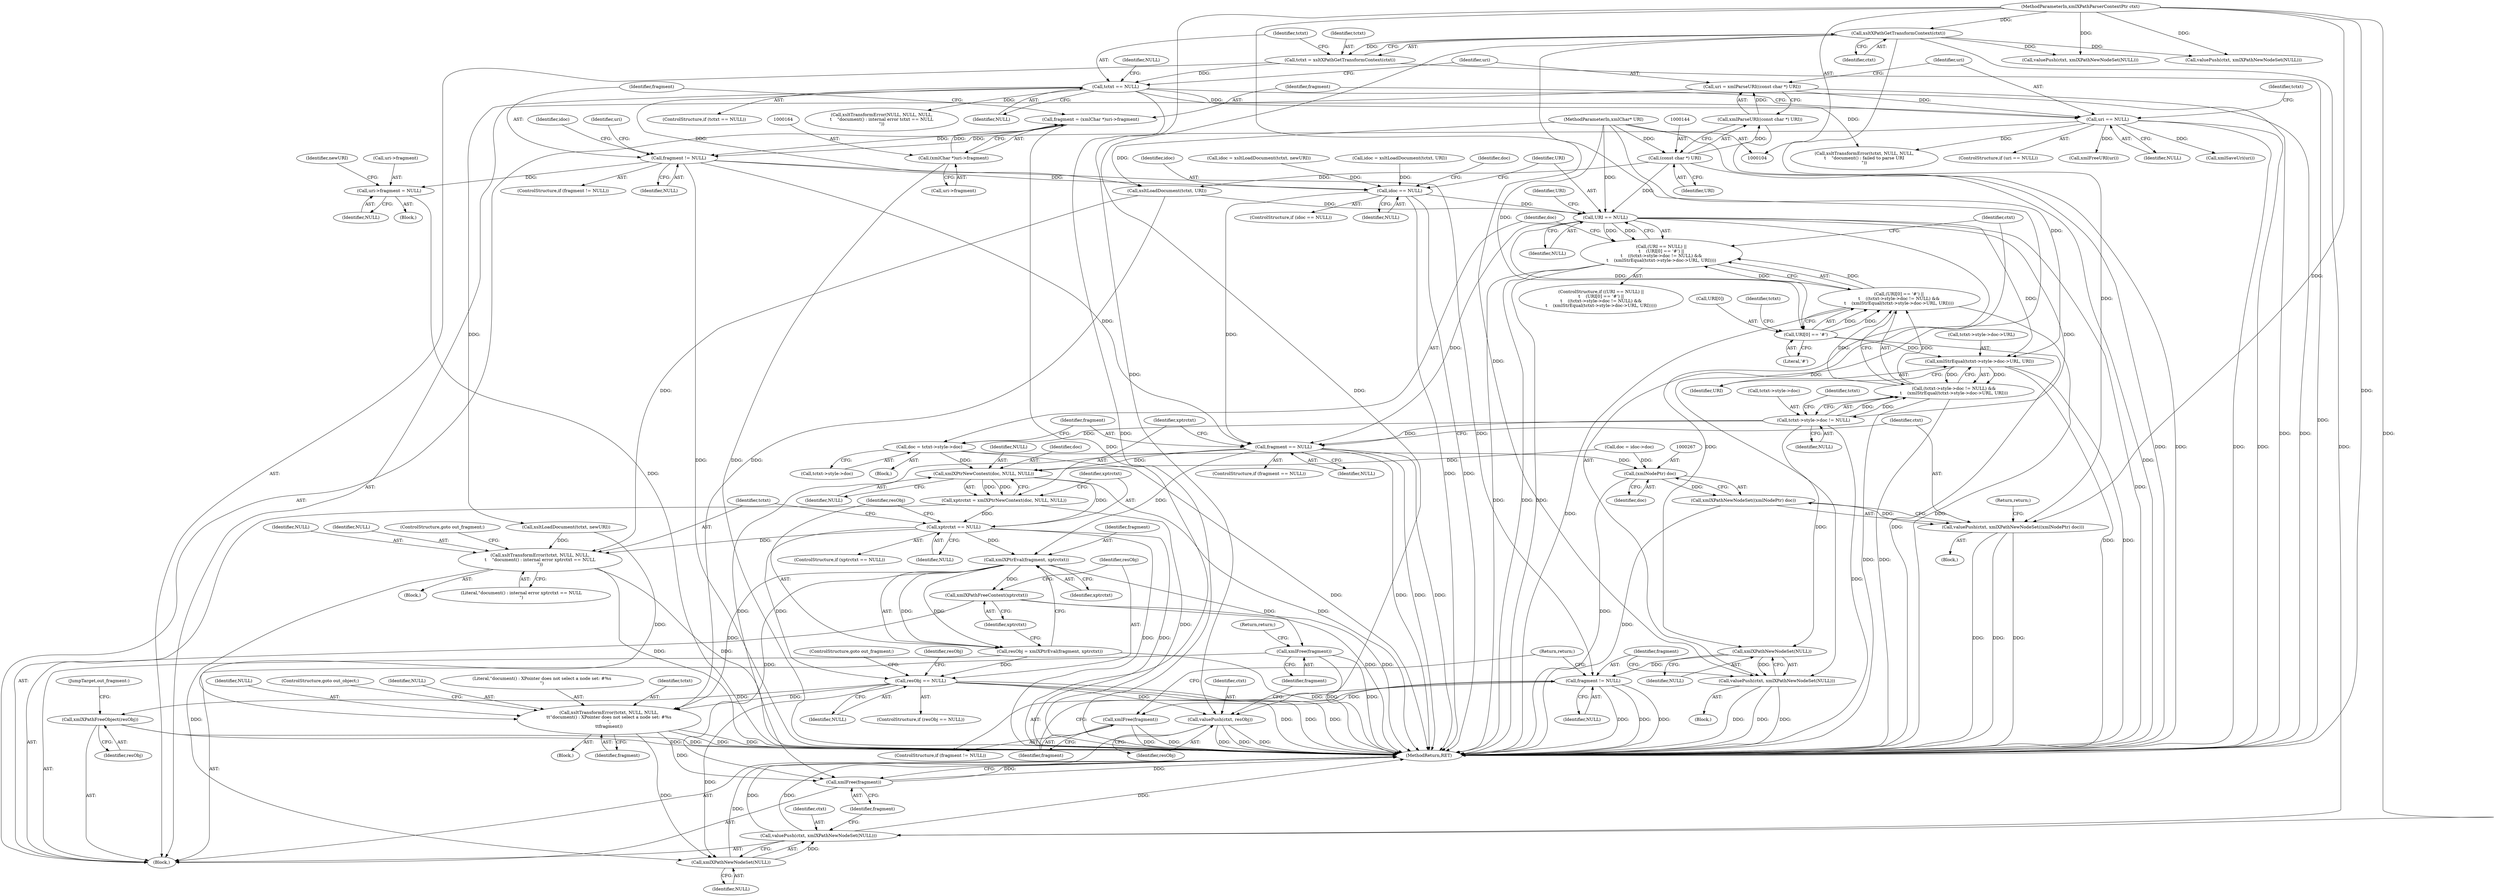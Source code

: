 digraph "0_Chrome_96dbafe288dbe2f0cc45fa3c39daf6d0c37acbab_14@pointer" {
"1000169" [label="(Call,fragment != NULL)"];
"1000161" [label="(Call,fragment = (xmlChar *)uri->fragment)"];
"1000163" [label="(Call,(xmlChar *)uri->fragment)"];
"1000147" [label="(Call,uri == NULL)"];
"1000140" [label="(Call,uri = xmlParseURI((const char *) URI))"];
"1000142" [label="(Call,xmlParseURI((const char *) URI))"];
"1000143" [label="(Call,(const char *) URI)"];
"1000106" [label="(MethodParameterIn,xmlChar* URI)"];
"1000126" [label="(Call,tctxt == NULL)"];
"1000121" [label="(Call,tctxt = xsltXPathGetTransformContext(ctxt))"];
"1000123" [label="(Call,xsltXPathGetTransformContext(ctxt))"];
"1000105" [label="(MethodParameterIn,xmlXPathParserContextPtr ctxt)"];
"1000174" [label="(Call,uri->fragment = NULL)"];
"1000199" [label="(Call,idoc == NULL)"];
"1000205" [label="(Call,URI == NULL)"];
"1000204" [label="(Call,(URI == NULL) ||\n\t    (URI[0] == '#') ||\n\t    ((tctxt->style->doc != NULL) &&\n\t    (xmlStrEqual(tctxt->style->doc->URL, URI))))"];
"1000209" [label="(Call,URI[0] == '#')"];
"1000208" [label="(Call,(URI[0] == '#') ||\n\t    ((tctxt->style->doc != NULL) &&\n\t    (xmlStrEqual(tctxt->style->doc->URL, URI))))"];
"1000222" [label="(Call,xmlStrEqual(tctxt->style->doc->URL, URI))"];
"1000214" [label="(Call,(tctxt->style->doc != NULL) &&\n\t    (xmlStrEqual(tctxt->style->doc->URL, URI)))"];
"1000215" [label="(Call,tctxt->style->doc != NULL)"];
"1000232" [label="(Call,doc = tctxt->style->doc)"];
"1000266" [label="(Call,(xmlNodePtr) doc)"];
"1000265" [label="(Call,xmlXPathNewNodeSet((xmlNodePtr) doc))"];
"1000263" [label="(Call,valuePush(ctxt, xmlXPathNewNodeSet((xmlNodePtr) doc)))"];
"1000272" [label="(Call,xmlXPtrNewContext(doc, NULL, NULL))"];
"1000270" [label="(Call,xptrctxt = xmlXPtrNewContext(doc, NULL, NULL))"];
"1000277" [label="(Call,xptrctxt == NULL)"];
"1000281" [label="(Call,xsltTransformError(tctxt, NULL, NULL,\n\t    \"document() : internal error xptrctxt == NULL\n\"))"];
"1000334" [label="(Call,xmlXPathNewNodeSet(NULL))"];
"1000332" [label="(Call,valuePush(ctxt, xmlXPathNewNodeSet(NULL)))"];
"1000289" [label="(Call,xmlXPtrEval(fragment, xptrctxt))"];
"1000287" [label="(Call,resObj = xmlXPtrEval(fragment, xptrctxt))"];
"1000295" [label="(Call,resObj == NULL)"];
"1000315" [label="(Call,xsltTransformError(tctxt, NULL, NULL,\n\t\t\"document() : XPointer does not select a node set: #%s\n\",\n\t\tfragment))"];
"1000336" [label="(Call,xmlFree(fragment))"];
"1000322" [label="(Call,valuePush(ctxt, resObj))"];
"1000329" [label="(Call,xmlXPathFreeObject(resObj))"];
"1000292" [label="(Call,xmlXPathFreeContext(xptrctxt))"];
"1000325" [label="(Call,xmlFree(fragment))"];
"1000243" [label="(Call,xmlXPathNewNodeSet(NULL))"];
"1000241" [label="(Call,valuePush(ctxt, xmlXPathNewNodeSet(NULL)))"];
"1000246" [label="(Call,fragment != NULL)"];
"1000249" [label="(Call,xmlFree(fragment))"];
"1000259" [label="(Call,fragment == NULL)"];
"1000147" [label="(Call,uri == NULL)"];
"1000203" [label="(ControlStructure,if ((URI == NULL) ||\n\t    (URI[0] == '#') ||\n\t    ((tctxt->style->doc != NULL) &&\n\t    (xmlStrEqual(tctxt->style->doc->URL, URI)))))"];
"1000246" [label="(Call,fragment != NULL)"];
"1000248" [label="(Identifier,NULL)"];
"1000142" [label="(Call,xmlParseURI((const char *) URI))"];
"1000232" [label="(Call,doc = tctxt->style->doc)"];
"1000292" [label="(Call,xmlXPathFreeContext(xptrctxt))"];
"1000296" [label="(Identifier,resObj)"];
"1000332" [label="(Call,valuePush(ctxt, xmlXPathNewNodeSet(NULL)))"];
"1000127" [label="(Identifier,tctxt)"];
"1000298" [label="(ControlStructure,goto out_fragment;)"];
"1000334" [label="(Call,xmlXPathNewNodeSet(NULL))"];
"1000331" [label="(JumpTarget,out_fragment:)"];
"1000145" [label="(Identifier,URI)"];
"1000262" [label="(Block,)"];
"1000126" [label="(Call,tctxt == NULL)"];
"1000192" [label="(Identifier,idoc)"];
"1000204" [label="(Call,(URI == NULL) ||\n\t    (URI[0] == '#') ||\n\t    ((tctxt->style->doc != NULL) &&\n\t    (xmlStrEqual(tctxt->style->doc->URL, URI))))"];
"1000213" [label="(Literal,'#')"];
"1000131" [label="(Identifier,NULL)"];
"1000243" [label="(Call,xmlXPathNewNodeSet(NULL))"];
"1000215" [label="(Call,tctxt->style->doc != NULL)"];
"1000280" [label="(Block,)"];
"1000282" [label="(Identifier,tctxt)"];
"1000245" [label="(ControlStructure,if (fragment != NULL))"];
"1000263" [label="(Call,valuePush(ctxt, xmlXPathNewNodeSet((xmlNodePtr) doc)))"];
"1000163" [label="(Call,(xmlChar *)uri->fragment)"];
"1000170" [label="(Identifier,fragment)"];
"1000271" [label="(Identifier,xptrctxt)"];
"1000122" [label="(Identifier,tctxt)"];
"1000140" [label="(Call,uri = xmlParseURI((const char *) URI))"];
"1000156" [label="(Call,valuePush(ctxt, xmlXPathNewNodeSet(NULL)))"];
"1000269" [label="(Return,return;)"];
"1000276" [label="(ControlStructure,if (xptrctxt == NULL))"];
"1000268" [label="(Identifier,doc)"];
"1000141" [label="(Identifier,uri)"];
"1000295" [label="(Call,resObj == NULL)"];
"1000326" [label="(Identifier,fragment)"];
"1000196" [label="(Call,xmlFreeURI(uri))"];
"1000183" [label="(Call,idoc = xsltLoadDocument(tctxt, newURI))"];
"1000284" [label="(Identifier,NULL)"];
"1000335" [label="(Identifier,NULL)"];
"1000176" [label="(Identifier,uri)"];
"1000223" [label="(Call,tctxt->style->doc->URL)"];
"1000206" [label="(Identifier,URI)"];
"1000291" [label="(Identifier,xptrctxt)"];
"1000207" [label="(Identifier,NULL)"];
"1000180" [label="(Identifier,newURI)"];
"1000149" [label="(Identifier,NULL)"];
"1000277" [label="(Call,xptrctxt == NULL)"];
"1000260" [label="(Identifier,fragment)"];
"1000287" [label="(Call,resObj = xmlXPtrEval(fragment, xptrctxt))"];
"1000244" [label="(Identifier,NULL)"];
"1000125" [label="(ControlStructure,if (tctxt == NULL))"];
"1000251" [label="(Return,return;)"];
"1000221" [label="(Identifier,NULL)"];
"1000279" [label="(Identifier,NULL)"];
"1000135" [label="(Call,valuePush(ctxt, xmlXPathNewNodeSet(NULL)))"];
"1000199" [label="(Call,idoc == NULL)"];
"1000273" [label="(Identifier,doc)"];
"1000336" [label="(Call,xmlFree(fragment))"];
"1000230" [label="(Identifier,URI)"];
"1000124" [label="(Identifier,ctxt)"];
"1000249" [label="(Call,xmlFree(fragment))"];
"1000303" [label="(Block,)"];
"1000289" [label="(Call,xmlXPtrEval(fragment, xptrctxt))"];
"1000320" [label="(Identifier,fragment)"];
"1000181" [label="(Call,xmlSaveUri(uri))"];
"1000226" [label="(Identifier,tctxt)"];
"1000290" [label="(Identifier,fragment)"];
"1000286" [label="(ControlStructure,goto out_fragment;)"];
"1000174" [label="(Call,uri->fragment = NULL)"];
"1000218" [label="(Identifier,tctxt)"];
"1000270" [label="(Call,xptrctxt = xmlXPtrNewContext(doc, NULL, NULL))"];
"1000191" [label="(Call,idoc = xsltLoadDocument(tctxt, URI))"];
"1000210" [label="(Call,URI[0])"];
"1000123" [label="(Call,xsltXPathGetTransformContext(ctxt))"];
"1000105" [label="(MethodParameterIn,xmlXPathParserContextPtr ctxt)"];
"1000316" [label="(Identifier,tctxt)"];
"1000151" [label="(Call,xsltTransformError(tctxt, NULL, NULL,\n\t    \"document() : failed to parse URI\n\"))"];
"1000175" [label="(Call,uri->fragment)"];
"1000148" [label="(Identifier,uri)"];
"1000250" [label="(Identifier,fragment)"];
"1000297" [label="(Identifier,NULL)"];
"1000285" [label="(Literal,\"document() : internal error xptrctxt == NULL\n\")"];
"1000222" [label="(Call,xmlStrEqual(tctxt->style->doc->URL, URI))"];
"1000198" [label="(ControlStructure,if (idoc == NULL))"];
"1000301" [label="(Identifier,resObj)"];
"1000315" [label="(Call,xsltTransformError(tctxt, NULL, NULL,\n\t\t\"document() : XPointer does not select a node set: #%s\n\",\n\t\tfragment))"];
"1000231" [label="(Block,)"];
"1000165" [label="(Call,uri->fragment)"];
"1000146" [label="(ControlStructure,if (uri == NULL))"];
"1000208" [label="(Call,(URI[0] == '#') ||\n\t    ((tctxt->style->doc != NULL) &&\n\t    (xmlStrEqual(tctxt->style->doc->URL, URI))))"];
"1000254" [label="(Identifier,doc)"];
"1000234" [label="(Call,tctxt->style->doc)"];
"1000333" [label="(Identifier,ctxt)"];
"1000211" [label="(Identifier,URI)"];
"1000209" [label="(Call,URI[0] == '#')"];
"1000259" [label="(Call,fragment == NULL)"];
"1000317" [label="(Identifier,NULL)"];
"1000321" [label="(ControlStructure,goto out_object;)"];
"1000121" [label="(Call,tctxt = xsltXPathGetTransformContext(ctxt))"];
"1000330" [label="(Identifier,resObj)"];
"1000152" [label="(Identifier,tctxt)"];
"1000275" [label="(Identifier,NULL)"];
"1000329" [label="(Call,xmlXPathFreeObject(resObj))"];
"1000169" [label="(Call,fragment != NULL)"];
"1000193" [label="(Call,xsltLoadDocument(tctxt, URI))"];
"1000283" [label="(Identifier,NULL)"];
"1000264" [label="(Identifier,ctxt)"];
"1000327" [label="(Return,return;)"];
"1000205" [label="(Call,URI == NULL)"];
"1000178" [label="(Identifier,NULL)"];
"1000258" [label="(ControlStructure,if (fragment == NULL))"];
"1000278" [label="(Identifier,xptrctxt)"];
"1000216" [label="(Call,tctxt->style->doc)"];
"1000233" [label="(Identifier,doc)"];
"1000130" [label="(Call,xsltTransformError(NULL, NULL, NULL,\n\t    \"document() : internal error tctxt == NULL\n\"))"];
"1000318" [label="(Identifier,NULL)"];
"1000319" [label="(Literal,\"document() : XPointer does not select a node set: #%s\n\")"];
"1000161" [label="(Call,fragment = (xmlChar *)uri->fragment)"];
"1000240" [label="(Block,)"];
"1000324" [label="(Identifier,resObj)"];
"1000323" [label="(Identifier,ctxt)"];
"1000162" [label="(Identifier,fragment)"];
"1000143" [label="(Call,(const char *) URI)"];
"1000325" [label="(Call,xmlFree(fragment))"];
"1000185" [label="(Call,xsltLoadDocument(tctxt, newURI))"];
"1000172" [label="(Block,)"];
"1000322" [label="(Call,valuePush(ctxt, resObj))"];
"1000242" [label="(Identifier,ctxt)"];
"1000201" [label="(Identifier,NULL)"];
"1000338" [label="(MethodReturn,RET)"];
"1000106" [label="(MethodParameterIn,xmlChar* URI)"];
"1000200" [label="(Identifier,idoc)"];
"1000265" [label="(Call,xmlXPathNewNodeSet((xmlNodePtr) doc))"];
"1000241" [label="(Call,valuePush(ctxt, xmlXPathNewNodeSet(NULL)))"];
"1000274" [label="(Identifier,NULL)"];
"1000337" [label="(Identifier,fragment)"];
"1000294" [label="(ControlStructure,if (resObj == NULL))"];
"1000293" [label="(Identifier,xptrctxt)"];
"1000288" [label="(Identifier,resObj)"];
"1000107" [label="(Block,)"];
"1000128" [label="(Identifier,NULL)"];
"1000253" [label="(Call,doc = idoc->doc)"];
"1000168" [label="(ControlStructure,if (fragment != NULL))"];
"1000261" [label="(Identifier,NULL)"];
"1000272" [label="(Call,xmlXPtrNewContext(doc, NULL, NULL))"];
"1000266" [label="(Call,(xmlNodePtr) doc)"];
"1000247" [label="(Identifier,fragment)"];
"1000214" [label="(Call,(tctxt->style->doc != NULL) &&\n\t    (xmlStrEqual(tctxt->style->doc->URL, URI)))"];
"1000171" [label="(Identifier,NULL)"];
"1000281" [label="(Call,xsltTransformError(tctxt, NULL, NULL,\n\t    \"document() : internal error xptrctxt == NULL\n\"))"];
"1000169" -> "1000168"  [label="AST: "];
"1000169" -> "1000171"  [label="CFG: "];
"1000170" -> "1000169"  [label="AST: "];
"1000171" -> "1000169"  [label="AST: "];
"1000176" -> "1000169"  [label="CFG: "];
"1000192" -> "1000169"  [label="CFG: "];
"1000169" -> "1000338"  [label="DDG: "];
"1000161" -> "1000169"  [label="DDG: "];
"1000147" -> "1000169"  [label="DDG: "];
"1000169" -> "1000174"  [label="DDG: "];
"1000169" -> "1000199"  [label="DDG: "];
"1000169" -> "1000246"  [label="DDG: "];
"1000169" -> "1000259"  [label="DDG: "];
"1000161" -> "1000107"  [label="AST: "];
"1000161" -> "1000163"  [label="CFG: "];
"1000162" -> "1000161"  [label="AST: "];
"1000163" -> "1000161"  [label="AST: "];
"1000170" -> "1000161"  [label="CFG: "];
"1000161" -> "1000338"  [label="DDG: "];
"1000163" -> "1000161"  [label="DDG: "];
"1000163" -> "1000165"  [label="CFG: "];
"1000164" -> "1000163"  [label="AST: "];
"1000165" -> "1000163"  [label="AST: "];
"1000163" -> "1000338"  [label="DDG: "];
"1000147" -> "1000146"  [label="AST: "];
"1000147" -> "1000149"  [label="CFG: "];
"1000148" -> "1000147"  [label="AST: "];
"1000149" -> "1000147"  [label="AST: "];
"1000152" -> "1000147"  [label="CFG: "];
"1000162" -> "1000147"  [label="CFG: "];
"1000147" -> "1000338"  [label="DDG: "];
"1000147" -> "1000338"  [label="DDG: "];
"1000140" -> "1000147"  [label="DDG: "];
"1000126" -> "1000147"  [label="DDG: "];
"1000147" -> "1000151"  [label="DDG: "];
"1000147" -> "1000181"  [label="DDG: "];
"1000147" -> "1000196"  [label="DDG: "];
"1000140" -> "1000107"  [label="AST: "];
"1000140" -> "1000142"  [label="CFG: "];
"1000141" -> "1000140"  [label="AST: "];
"1000142" -> "1000140"  [label="AST: "];
"1000148" -> "1000140"  [label="CFG: "];
"1000140" -> "1000338"  [label="DDG: "];
"1000142" -> "1000140"  [label="DDG: "];
"1000142" -> "1000143"  [label="CFG: "];
"1000143" -> "1000142"  [label="AST: "];
"1000142" -> "1000338"  [label="DDG: "];
"1000143" -> "1000142"  [label="DDG: "];
"1000143" -> "1000145"  [label="CFG: "];
"1000144" -> "1000143"  [label="AST: "];
"1000145" -> "1000143"  [label="AST: "];
"1000143" -> "1000338"  [label="DDG: "];
"1000106" -> "1000143"  [label="DDG: "];
"1000143" -> "1000193"  [label="DDG: "];
"1000143" -> "1000205"  [label="DDG: "];
"1000106" -> "1000104"  [label="AST: "];
"1000106" -> "1000338"  [label="DDG: "];
"1000106" -> "1000193"  [label="DDG: "];
"1000106" -> "1000205"  [label="DDG: "];
"1000106" -> "1000209"  [label="DDG: "];
"1000106" -> "1000222"  [label="DDG: "];
"1000126" -> "1000125"  [label="AST: "];
"1000126" -> "1000128"  [label="CFG: "];
"1000127" -> "1000126"  [label="AST: "];
"1000128" -> "1000126"  [label="AST: "];
"1000131" -> "1000126"  [label="CFG: "];
"1000141" -> "1000126"  [label="CFG: "];
"1000126" -> "1000338"  [label="DDG: "];
"1000126" -> "1000338"  [label="DDG: "];
"1000121" -> "1000126"  [label="DDG: "];
"1000126" -> "1000130"  [label="DDG: "];
"1000126" -> "1000151"  [label="DDG: "];
"1000126" -> "1000185"  [label="DDG: "];
"1000126" -> "1000193"  [label="DDG: "];
"1000121" -> "1000107"  [label="AST: "];
"1000121" -> "1000123"  [label="CFG: "];
"1000122" -> "1000121"  [label="AST: "];
"1000123" -> "1000121"  [label="AST: "];
"1000127" -> "1000121"  [label="CFG: "];
"1000121" -> "1000338"  [label="DDG: "];
"1000123" -> "1000121"  [label="DDG: "];
"1000123" -> "1000124"  [label="CFG: "];
"1000124" -> "1000123"  [label="AST: "];
"1000105" -> "1000123"  [label="DDG: "];
"1000123" -> "1000135"  [label="DDG: "];
"1000123" -> "1000156"  [label="DDG: "];
"1000123" -> "1000241"  [label="DDG: "];
"1000123" -> "1000263"  [label="DDG: "];
"1000123" -> "1000322"  [label="DDG: "];
"1000123" -> "1000332"  [label="DDG: "];
"1000105" -> "1000104"  [label="AST: "];
"1000105" -> "1000338"  [label="DDG: "];
"1000105" -> "1000135"  [label="DDG: "];
"1000105" -> "1000156"  [label="DDG: "];
"1000105" -> "1000241"  [label="DDG: "];
"1000105" -> "1000263"  [label="DDG: "];
"1000105" -> "1000322"  [label="DDG: "];
"1000105" -> "1000332"  [label="DDG: "];
"1000174" -> "1000172"  [label="AST: "];
"1000174" -> "1000178"  [label="CFG: "];
"1000175" -> "1000174"  [label="AST: "];
"1000178" -> "1000174"  [label="AST: "];
"1000180" -> "1000174"  [label="CFG: "];
"1000174" -> "1000338"  [label="DDG: "];
"1000199" -> "1000198"  [label="AST: "];
"1000199" -> "1000201"  [label="CFG: "];
"1000200" -> "1000199"  [label="AST: "];
"1000201" -> "1000199"  [label="AST: "];
"1000206" -> "1000199"  [label="CFG: "];
"1000254" -> "1000199"  [label="CFG: "];
"1000199" -> "1000338"  [label="DDG: "];
"1000199" -> "1000338"  [label="DDG: "];
"1000183" -> "1000199"  [label="DDG: "];
"1000191" -> "1000199"  [label="DDG: "];
"1000199" -> "1000205"  [label="DDG: "];
"1000199" -> "1000259"  [label="DDG: "];
"1000205" -> "1000204"  [label="AST: "];
"1000205" -> "1000207"  [label="CFG: "];
"1000206" -> "1000205"  [label="AST: "];
"1000207" -> "1000205"  [label="AST: "];
"1000211" -> "1000205"  [label="CFG: "];
"1000204" -> "1000205"  [label="CFG: "];
"1000205" -> "1000338"  [label="DDG: "];
"1000205" -> "1000204"  [label="DDG: "];
"1000205" -> "1000204"  [label="DDG: "];
"1000193" -> "1000205"  [label="DDG: "];
"1000205" -> "1000209"  [label="DDG: "];
"1000205" -> "1000215"  [label="DDG: "];
"1000205" -> "1000222"  [label="DDG: "];
"1000205" -> "1000243"  [label="DDG: "];
"1000205" -> "1000259"  [label="DDG: "];
"1000204" -> "1000203"  [label="AST: "];
"1000204" -> "1000208"  [label="CFG: "];
"1000208" -> "1000204"  [label="AST: "];
"1000233" -> "1000204"  [label="CFG: "];
"1000242" -> "1000204"  [label="CFG: "];
"1000204" -> "1000338"  [label="DDG: "];
"1000204" -> "1000338"  [label="DDG: "];
"1000204" -> "1000338"  [label="DDG: "];
"1000208" -> "1000204"  [label="DDG: "];
"1000208" -> "1000204"  [label="DDG: "];
"1000209" -> "1000208"  [label="AST: "];
"1000209" -> "1000213"  [label="CFG: "];
"1000210" -> "1000209"  [label="AST: "];
"1000213" -> "1000209"  [label="AST: "];
"1000218" -> "1000209"  [label="CFG: "];
"1000208" -> "1000209"  [label="CFG: "];
"1000209" -> "1000338"  [label="DDG: "];
"1000209" -> "1000208"  [label="DDG: "];
"1000209" -> "1000208"  [label="DDG: "];
"1000209" -> "1000222"  [label="DDG: "];
"1000208" -> "1000214"  [label="CFG: "];
"1000214" -> "1000208"  [label="AST: "];
"1000208" -> "1000338"  [label="DDG: "];
"1000208" -> "1000338"  [label="DDG: "];
"1000214" -> "1000208"  [label="DDG: "];
"1000214" -> "1000208"  [label="DDG: "];
"1000222" -> "1000214"  [label="AST: "];
"1000222" -> "1000230"  [label="CFG: "];
"1000223" -> "1000222"  [label="AST: "];
"1000230" -> "1000222"  [label="AST: "];
"1000214" -> "1000222"  [label="CFG: "];
"1000222" -> "1000338"  [label="DDG: "];
"1000222" -> "1000338"  [label="DDG: "];
"1000222" -> "1000214"  [label="DDG: "];
"1000222" -> "1000214"  [label="DDG: "];
"1000214" -> "1000215"  [label="CFG: "];
"1000215" -> "1000214"  [label="AST: "];
"1000214" -> "1000338"  [label="DDG: "];
"1000214" -> "1000338"  [label="DDG: "];
"1000215" -> "1000214"  [label="DDG: "];
"1000215" -> "1000214"  [label="DDG: "];
"1000215" -> "1000221"  [label="CFG: "];
"1000216" -> "1000215"  [label="AST: "];
"1000221" -> "1000215"  [label="AST: "];
"1000226" -> "1000215"  [label="CFG: "];
"1000215" -> "1000338"  [label="DDG: "];
"1000215" -> "1000232"  [label="DDG: "];
"1000215" -> "1000243"  [label="DDG: "];
"1000215" -> "1000259"  [label="DDG: "];
"1000232" -> "1000231"  [label="AST: "];
"1000232" -> "1000234"  [label="CFG: "];
"1000233" -> "1000232"  [label="AST: "];
"1000234" -> "1000232"  [label="AST: "];
"1000260" -> "1000232"  [label="CFG: "];
"1000232" -> "1000338"  [label="DDG: "];
"1000232" -> "1000266"  [label="DDG: "];
"1000232" -> "1000272"  [label="DDG: "];
"1000266" -> "1000265"  [label="AST: "];
"1000266" -> "1000268"  [label="CFG: "];
"1000267" -> "1000266"  [label="AST: "];
"1000268" -> "1000266"  [label="AST: "];
"1000265" -> "1000266"  [label="CFG: "];
"1000266" -> "1000338"  [label="DDG: "];
"1000266" -> "1000265"  [label="DDG: "];
"1000253" -> "1000266"  [label="DDG: "];
"1000265" -> "1000263"  [label="AST: "];
"1000263" -> "1000265"  [label="CFG: "];
"1000265" -> "1000338"  [label="DDG: "];
"1000265" -> "1000263"  [label="DDG: "];
"1000263" -> "1000262"  [label="AST: "];
"1000264" -> "1000263"  [label="AST: "];
"1000269" -> "1000263"  [label="CFG: "];
"1000263" -> "1000338"  [label="DDG: "];
"1000263" -> "1000338"  [label="DDG: "];
"1000263" -> "1000338"  [label="DDG: "];
"1000272" -> "1000270"  [label="AST: "];
"1000272" -> "1000275"  [label="CFG: "];
"1000273" -> "1000272"  [label="AST: "];
"1000274" -> "1000272"  [label="AST: "];
"1000275" -> "1000272"  [label="AST: "];
"1000270" -> "1000272"  [label="CFG: "];
"1000272" -> "1000338"  [label="DDG: "];
"1000272" -> "1000270"  [label="DDG: "];
"1000272" -> "1000270"  [label="DDG: "];
"1000253" -> "1000272"  [label="DDG: "];
"1000259" -> "1000272"  [label="DDG: "];
"1000272" -> "1000277"  [label="DDG: "];
"1000270" -> "1000107"  [label="AST: "];
"1000271" -> "1000270"  [label="AST: "];
"1000278" -> "1000270"  [label="CFG: "];
"1000270" -> "1000338"  [label="DDG: "];
"1000270" -> "1000277"  [label="DDG: "];
"1000277" -> "1000276"  [label="AST: "];
"1000277" -> "1000279"  [label="CFG: "];
"1000278" -> "1000277"  [label="AST: "];
"1000279" -> "1000277"  [label="AST: "];
"1000282" -> "1000277"  [label="CFG: "];
"1000288" -> "1000277"  [label="CFG: "];
"1000277" -> "1000338"  [label="DDG: "];
"1000277" -> "1000338"  [label="DDG: "];
"1000277" -> "1000281"  [label="DDG: "];
"1000277" -> "1000289"  [label="DDG: "];
"1000277" -> "1000295"  [label="DDG: "];
"1000281" -> "1000280"  [label="AST: "];
"1000281" -> "1000285"  [label="CFG: "];
"1000282" -> "1000281"  [label="AST: "];
"1000283" -> "1000281"  [label="AST: "];
"1000284" -> "1000281"  [label="AST: "];
"1000285" -> "1000281"  [label="AST: "];
"1000286" -> "1000281"  [label="CFG: "];
"1000281" -> "1000338"  [label="DDG: "];
"1000281" -> "1000338"  [label="DDG: "];
"1000185" -> "1000281"  [label="DDG: "];
"1000193" -> "1000281"  [label="DDG: "];
"1000281" -> "1000334"  [label="DDG: "];
"1000334" -> "1000332"  [label="AST: "];
"1000334" -> "1000335"  [label="CFG: "];
"1000335" -> "1000334"  [label="AST: "];
"1000332" -> "1000334"  [label="CFG: "];
"1000334" -> "1000338"  [label="DDG: "];
"1000334" -> "1000332"  [label="DDG: "];
"1000315" -> "1000334"  [label="DDG: "];
"1000295" -> "1000334"  [label="DDG: "];
"1000332" -> "1000107"  [label="AST: "];
"1000333" -> "1000332"  [label="AST: "];
"1000337" -> "1000332"  [label="CFG: "];
"1000332" -> "1000338"  [label="DDG: "];
"1000332" -> "1000338"  [label="DDG: "];
"1000332" -> "1000338"  [label="DDG: "];
"1000289" -> "1000287"  [label="AST: "];
"1000289" -> "1000291"  [label="CFG: "];
"1000290" -> "1000289"  [label="AST: "];
"1000291" -> "1000289"  [label="AST: "];
"1000287" -> "1000289"  [label="CFG: "];
"1000289" -> "1000287"  [label="DDG: "];
"1000289" -> "1000287"  [label="DDG: "];
"1000259" -> "1000289"  [label="DDG: "];
"1000289" -> "1000292"  [label="DDG: "];
"1000289" -> "1000315"  [label="DDG: "];
"1000289" -> "1000325"  [label="DDG: "];
"1000289" -> "1000336"  [label="DDG: "];
"1000287" -> "1000107"  [label="AST: "];
"1000288" -> "1000287"  [label="AST: "];
"1000293" -> "1000287"  [label="CFG: "];
"1000287" -> "1000338"  [label="DDG: "];
"1000287" -> "1000295"  [label="DDG: "];
"1000295" -> "1000294"  [label="AST: "];
"1000295" -> "1000297"  [label="CFG: "];
"1000296" -> "1000295"  [label="AST: "];
"1000297" -> "1000295"  [label="AST: "];
"1000298" -> "1000295"  [label="CFG: "];
"1000301" -> "1000295"  [label="CFG: "];
"1000295" -> "1000338"  [label="DDG: "];
"1000295" -> "1000338"  [label="DDG: "];
"1000295" -> "1000338"  [label="DDG: "];
"1000295" -> "1000315"  [label="DDG: "];
"1000295" -> "1000322"  [label="DDG: "];
"1000295" -> "1000329"  [label="DDG: "];
"1000315" -> "1000303"  [label="AST: "];
"1000315" -> "1000320"  [label="CFG: "];
"1000316" -> "1000315"  [label="AST: "];
"1000317" -> "1000315"  [label="AST: "];
"1000318" -> "1000315"  [label="AST: "];
"1000319" -> "1000315"  [label="AST: "];
"1000320" -> "1000315"  [label="AST: "];
"1000321" -> "1000315"  [label="CFG: "];
"1000315" -> "1000338"  [label="DDG: "];
"1000315" -> "1000338"  [label="DDG: "];
"1000185" -> "1000315"  [label="DDG: "];
"1000193" -> "1000315"  [label="DDG: "];
"1000315" -> "1000336"  [label="DDG: "];
"1000336" -> "1000107"  [label="AST: "];
"1000336" -> "1000337"  [label="CFG: "];
"1000337" -> "1000336"  [label="AST: "];
"1000338" -> "1000336"  [label="CFG: "];
"1000336" -> "1000338"  [label="DDG: "];
"1000336" -> "1000338"  [label="DDG: "];
"1000259" -> "1000336"  [label="DDG: "];
"1000322" -> "1000107"  [label="AST: "];
"1000322" -> "1000324"  [label="CFG: "];
"1000323" -> "1000322"  [label="AST: "];
"1000324" -> "1000322"  [label="AST: "];
"1000326" -> "1000322"  [label="CFG: "];
"1000322" -> "1000338"  [label="DDG: "];
"1000322" -> "1000338"  [label="DDG: "];
"1000322" -> "1000338"  [label="DDG: "];
"1000329" -> "1000107"  [label="AST: "];
"1000329" -> "1000330"  [label="CFG: "];
"1000330" -> "1000329"  [label="AST: "];
"1000331" -> "1000329"  [label="CFG: "];
"1000329" -> "1000338"  [label="DDG: "];
"1000329" -> "1000338"  [label="DDG: "];
"1000292" -> "1000107"  [label="AST: "];
"1000292" -> "1000293"  [label="CFG: "];
"1000293" -> "1000292"  [label="AST: "];
"1000296" -> "1000292"  [label="CFG: "];
"1000292" -> "1000338"  [label="DDG: "];
"1000292" -> "1000338"  [label="DDG: "];
"1000325" -> "1000107"  [label="AST: "];
"1000325" -> "1000326"  [label="CFG: "];
"1000326" -> "1000325"  [label="AST: "];
"1000327" -> "1000325"  [label="CFG: "];
"1000325" -> "1000338"  [label="DDG: "];
"1000325" -> "1000338"  [label="DDG: "];
"1000243" -> "1000241"  [label="AST: "];
"1000243" -> "1000244"  [label="CFG: "];
"1000244" -> "1000243"  [label="AST: "];
"1000241" -> "1000243"  [label="CFG: "];
"1000243" -> "1000241"  [label="DDG: "];
"1000243" -> "1000246"  [label="DDG: "];
"1000241" -> "1000240"  [label="AST: "];
"1000242" -> "1000241"  [label="AST: "];
"1000247" -> "1000241"  [label="CFG: "];
"1000241" -> "1000338"  [label="DDG: "];
"1000241" -> "1000338"  [label="DDG: "];
"1000241" -> "1000338"  [label="DDG: "];
"1000246" -> "1000245"  [label="AST: "];
"1000246" -> "1000248"  [label="CFG: "];
"1000247" -> "1000246"  [label="AST: "];
"1000248" -> "1000246"  [label="AST: "];
"1000250" -> "1000246"  [label="CFG: "];
"1000251" -> "1000246"  [label="CFG: "];
"1000246" -> "1000338"  [label="DDG: "];
"1000246" -> "1000338"  [label="DDG: "];
"1000246" -> "1000338"  [label="DDG: "];
"1000246" -> "1000249"  [label="DDG: "];
"1000249" -> "1000245"  [label="AST: "];
"1000249" -> "1000250"  [label="CFG: "];
"1000250" -> "1000249"  [label="AST: "];
"1000251" -> "1000249"  [label="CFG: "];
"1000249" -> "1000338"  [label="DDG: "];
"1000249" -> "1000338"  [label="DDG: "];
"1000259" -> "1000258"  [label="AST: "];
"1000259" -> "1000261"  [label="CFG: "];
"1000260" -> "1000259"  [label="AST: "];
"1000261" -> "1000259"  [label="AST: "];
"1000264" -> "1000259"  [label="CFG: "];
"1000271" -> "1000259"  [label="CFG: "];
"1000259" -> "1000338"  [label="DDG: "];
"1000259" -> "1000338"  [label="DDG: "];
"1000259" -> "1000338"  [label="DDG: "];
}
